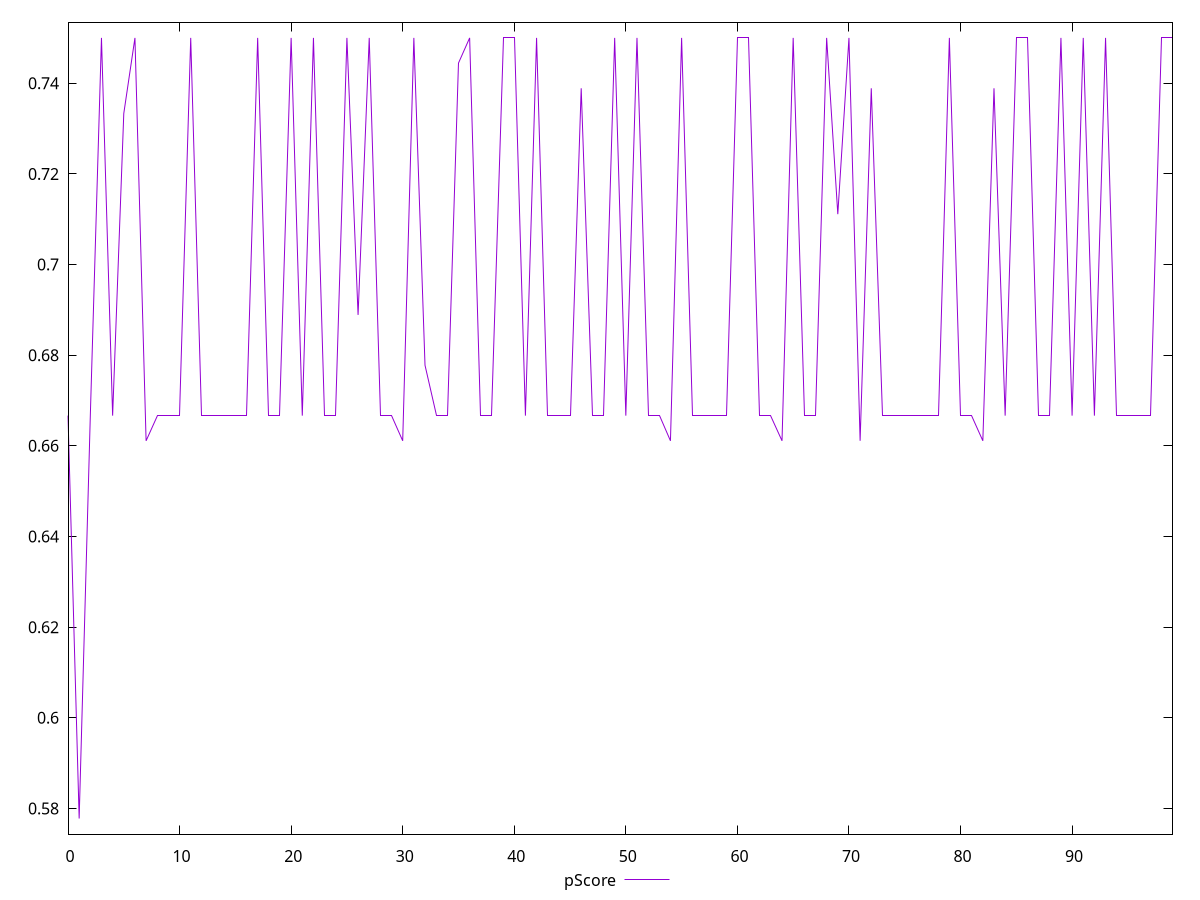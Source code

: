 reset

$pScore <<EOF
0 0.6666666666666666
1 0.5777777777777777
2 0.6666666666666666
3 0.75
4 0.6666666666666666
5 0.7333333333333333
6 0.75
7 0.6611111111111111
8 0.6666666666666666
9 0.6666666666666666
10 0.6666666666666666
11 0.75
12 0.6666666666666666
13 0.6666666666666666
14 0.6666666666666666
15 0.6666666666666666
16 0.6666666666666666
17 0.75
18 0.6666666666666666
19 0.6666666666666666
20 0.75
21 0.6666666666666666
22 0.75
23 0.6666666666666666
24 0.6666666666666666
25 0.75
26 0.6888888888888889
27 0.75
28 0.6666666666666666
29 0.6666666666666666
30 0.6611111111111111
31 0.75
32 0.6777777777777778
33 0.6666666666666666
34 0.6666666666666666
35 0.7444444444444445
36 0.75
37 0.6666666666666666
38 0.6666666666666666
39 0.75
40 0.75
41 0.6666666666666666
42 0.75
43 0.6666666666666666
44 0.6666666666666666
45 0.6666666666666666
46 0.7388888888888889
47 0.6666666666666666
48 0.6666666666666666
49 0.75
50 0.6666666666666666
51 0.75
52 0.6666666666666666
53 0.6666666666666666
54 0.6611111111111111
55 0.75
56 0.6666666666666666
57 0.6666666666666666
58 0.6666666666666666
59 0.6666666666666666
60 0.75
61 0.75
62 0.6666666666666666
63 0.6666666666666666
64 0.6611111111111111
65 0.75
66 0.6666666666666666
67 0.6666666666666666
68 0.75
69 0.7111111111111111
70 0.75
71 0.6611111111111111
72 0.7388888888888889
73 0.6666666666666666
74 0.6666666666666666
75 0.6666666666666666
76 0.6666666666666666
77 0.6666666666666666
78 0.6666666666666666
79 0.75
80 0.6666666666666666
81 0.6666666666666666
82 0.6611111111111111
83 0.7388888888888889
84 0.6666666666666666
85 0.75
86 0.75
87 0.6666666666666666
88 0.6666666666666666
89 0.75
90 0.6666666666666666
91 0.75
92 0.6666666666666666
93 0.75
94 0.6666666666666666
95 0.6666666666666666
96 0.6666666666666666
97 0.6666666666666666
98 0.75
99 0.75
EOF

set key outside below
set xrange [0:99]
set yrange [0.5743333333333333:0.7534444444444445]
set trange [0.5743333333333333:0.7534444444444445]
set terminal svg size 640, 500 enhanced background rgb 'white'
set output "report_00026_2021-02-22T21:38:55.199Z/uses-webp-images/samples/pages/pScore/values.svg"

plot $pScore title "pScore" with line

reset
